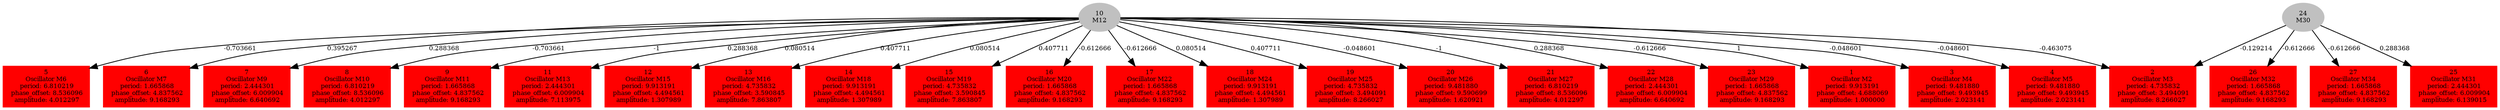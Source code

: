  digraph g{ forcelabels=true;
1 [label=<1<BR />Oscillator M2<BR /> period: 9.913191<BR /> phase_offset: 4.688069<BR /> amplitude: 1.000000>, shape=box,color=red,style=filled,fontsize=8];2 [label=<2<BR />Oscillator M3<BR /> period: 4.735832<BR /> phase_offset: 3.494091<BR /> amplitude: 8.266027>, shape=box,color=red,style=filled,fontsize=8];3 [label=<3<BR />Oscillator M4<BR /> period: 9.481880<BR /> phase_offset: 9.493945<BR /> amplitude: 2.023141>, shape=box,color=red,style=filled,fontsize=8];4 [label=<4<BR />Oscillator M5<BR /> period: 9.481880<BR /> phase_offset: 9.493945<BR /> amplitude: 2.023141>, shape=box,color=red,style=filled,fontsize=8];5 [label=<5<BR />Oscillator M6<BR /> period: 6.810219<BR /> phase_offset: 8.536096<BR /> amplitude: 4.012297>, shape=box,color=red,style=filled,fontsize=8];6 [label=<6<BR />Oscillator M7<BR /> period: 1.665868<BR /> phase_offset: 4.837562<BR /> amplitude: 9.168293>, shape=box,color=red,style=filled,fontsize=8];7 [label=<7<BR />Oscillator M9<BR /> period: 2.444301<BR /> phase_offset: 6.009904<BR /> amplitude: 6.640692>, shape=box,color=red,style=filled,fontsize=8];8 [label=<8<BR />Oscillator M10<BR /> period: 6.810219<BR /> phase_offset: 8.536096<BR /> amplitude: 4.012297>, shape=box,color=red,style=filled,fontsize=8];9 [label=<9<BR />Oscillator M11<BR /> period: 1.665868<BR /> phase_offset: 4.837562<BR /> amplitude: 9.168293>, shape=box,color=red,style=filled,fontsize=8];10[label=<10<BR/>M12>,color="grey",style=filled,fontsize=8];
11 [label=<11<BR />Oscillator M13<BR /> period: 2.444301<BR /> phase_offset: 6.009904<BR /> amplitude: 7.113975>, shape=box,color=red,style=filled,fontsize=8];12 [label=<12<BR />Oscillator M15<BR /> period: 9.913191<BR /> phase_offset: 4.494561<BR /> amplitude: 1.307989>, shape=box,color=red,style=filled,fontsize=8];13 [label=<13<BR />Oscillator M16<BR /> period: 4.735832<BR /> phase_offset: 3.590845<BR /> amplitude: 7.863807>, shape=box,color=red,style=filled,fontsize=8];14 [label=<14<BR />Oscillator M18<BR /> period: 9.913191<BR /> phase_offset: 4.494561<BR /> amplitude: 1.307989>, shape=box,color=red,style=filled,fontsize=8];15 [label=<15<BR />Oscillator M19<BR /> period: 4.735832<BR /> phase_offset: 3.590845<BR /> amplitude: 7.863807>, shape=box,color=red,style=filled,fontsize=8];16 [label=<16<BR />Oscillator M20<BR /> period: 1.665868<BR /> phase_offset: 4.837562<BR /> amplitude: 9.168293>, shape=box,color=red,style=filled,fontsize=8];17 [label=<17<BR />Oscillator M22<BR /> period: 1.665868<BR /> phase_offset: 4.837562<BR /> amplitude: 9.168293>, shape=box,color=red,style=filled,fontsize=8];18 [label=<18<BR />Oscillator M24<BR /> period: 9.913191<BR /> phase_offset: 4.494561<BR /> amplitude: 1.307989>, shape=box,color=red,style=filled,fontsize=8];19 [label=<19<BR />Oscillator M25<BR /> period: 4.735832<BR /> phase_offset: 3.494091<BR /> amplitude: 8.266027>, shape=box,color=red,style=filled,fontsize=8];20 [label=<20<BR />Oscillator M26<BR /> period: 9.481880<BR /> phase_offset: 9.590699<BR /> amplitude: 1.620921>, shape=box,color=red,style=filled,fontsize=8];21 [label=<21<BR />Oscillator M27<BR /> period: 6.810219<BR /> phase_offset: 8.536096<BR /> amplitude: 4.012297>, shape=box,color=red,style=filled,fontsize=8];22 [label=<22<BR />Oscillator M28<BR /> period: 2.444301<BR /> phase_offset: 6.009904<BR /> amplitude: 6.640692>, shape=box,color=red,style=filled,fontsize=8];23 [label=<23<BR />Oscillator M29<BR /> period: 1.665868<BR /> phase_offset: 4.837562<BR /> amplitude: 9.168293>, shape=box,color=red,style=filled,fontsize=8];24[label=<24<BR/>M30>,color="grey",style=filled,fontsize=8];
25 [label=<25<BR />Oscillator M31<BR /> period: 2.444301<BR /> phase_offset: 6.009904<BR /> amplitude: 6.139015>, shape=box,color=red,style=filled,fontsize=8];26 [label=<26<BR />Oscillator M32<BR /> period: 1.665868<BR /> phase_offset: 4.837562<BR /> amplitude: 9.168293>, shape=box,color=red,style=filled,fontsize=8];27 [label=<27<BR />Oscillator M34<BR /> period: 1.665868<BR /> phase_offset: 4.837562<BR /> amplitude: 9.168293>, shape=box,color=red,style=filled,fontsize=8];10 -> 1[label="1 ",fontsize="8"];
10 -> 2[label="-0.463075 ",fontsize="8"];
10 -> 3[label="-0.048601 ",fontsize="8"];
10 -> 4[label="-0.048601 ",fontsize="8"];
10 -> 5[label="-0.703661 ",fontsize="8"];
10 -> 6[label="0.395267 ",fontsize="8"];
10 -> 7[label="0.288368 ",fontsize="8"];
10 -> 8[label="-0.703661 ",fontsize="8"];
10 -> 9[label="-1 ",fontsize="8"];
10 -> 11[label="0.288368 ",fontsize="8"];
10 -> 12[label="0.080514 ",fontsize="8"];
10 -> 13[label="0.407711 ",fontsize="8"];
10 -> 14[label="0.080514 ",fontsize="8"];
10 -> 15[label="0.407711 ",fontsize="8"];
10 -> 16[label="-0.612666 ",fontsize="8"];
10 -> 17[label="-0.612666 ",fontsize="8"];
10 -> 18[label="0.080514 ",fontsize="8"];
10 -> 19[label="0.407711 ",fontsize="8"];
10 -> 20[label="-0.048601 ",fontsize="8"];
10 -> 21[label="-1 ",fontsize="8"];
10 -> 22[label="0.288368 ",fontsize="8"];
10 -> 23[label="-0.612666 ",fontsize="8"];
24 -> 2[label="-0.129214 ",fontsize="8"];
24 -> 25[label="0.288368 ",fontsize="8"];
24 -> 26[label="-0.612666 ",fontsize="8"];
24 -> 27[label="-0.612666 ",fontsize="8"];
 }
